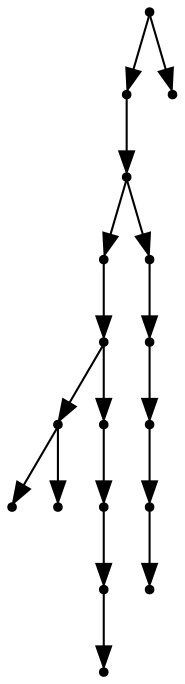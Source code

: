 digraph {
  17 [shape=point];
  15 [shape=point];
  14 [shape=point];
  8 [shape=point];
  7 [shape=point];
  2 [shape=point];
  0 [shape=point];
  1 [shape=point];
  6 [shape=point];
  5 [shape=point];
  4 [shape=point];
  3 [shape=point];
  13 [shape=point];
  12 [shape=point];
  11 [shape=point];
  10 [shape=point];
  9 [shape=point];
  16 [shape=point];
17 -> 15;
15 -> 14;
14 -> 8;
8 -> 7;
7 -> 2;
2 -> 0;
2 -> 1;
7 -> 6;
6 -> 5;
5 -> 4;
4 -> 3;
14 -> 13;
13 -> 12;
12 -> 11;
11 -> 10;
10 -> 9;
17 -> 16;
}
